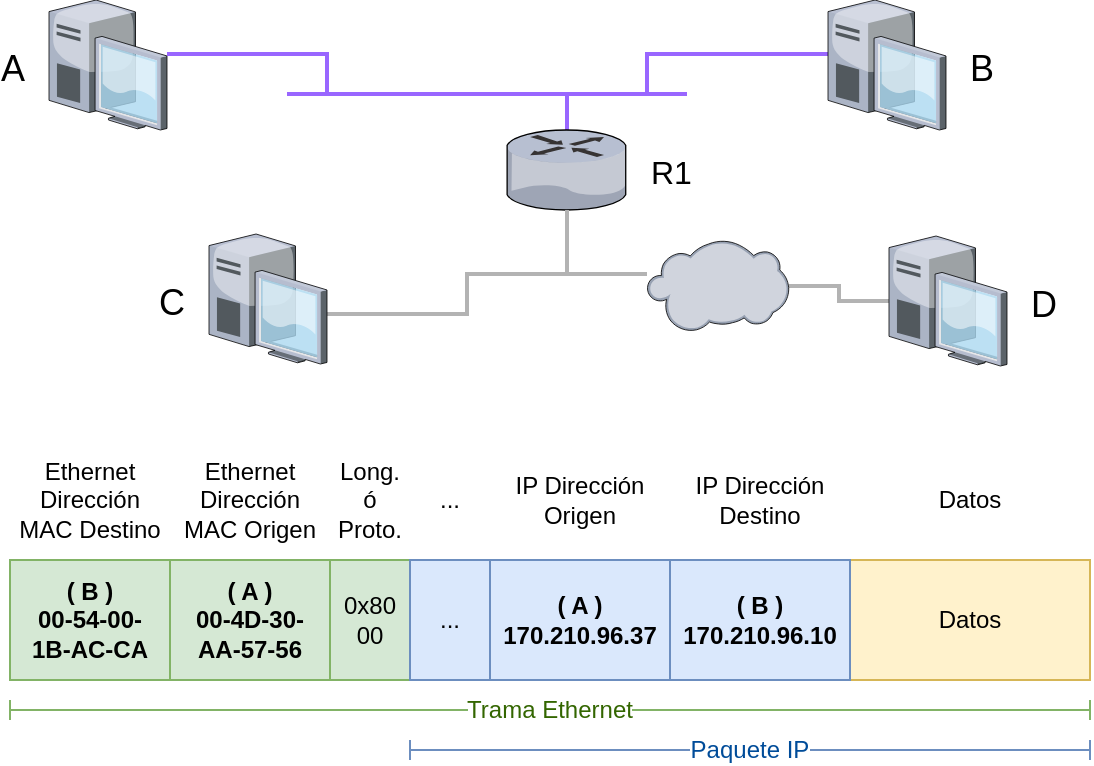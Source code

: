 <mxfile version="10.6.7" type="device"><diagram id="drtKgSX6h3WgcmiItYBs" name="Page-1"><mxGraphModel dx="834" dy="506" grid="1" gridSize="10" guides="1" tooltips="1" connect="1" arrows="1" fold="1" page="1" pageScale="1" pageWidth="827" pageHeight="1169" math="0" shadow="0"><root><mxCell id="0"/><mxCell id="1" parent="0"/><mxCell id="L5EB4eSQIvjw5firJBnQ-23" value="Datos&lt;br&gt;" style="rounded=0;whiteSpace=wrap;html=1;fillColor=#fff2cc;strokeColor=#d6b656;" parent="1" vertex="1"><mxGeometry x="461" y="340" width="120" height="60" as="geometry"/></mxCell><mxCell id="L5EB4eSQIvjw5firJBnQ-1" value="Ethernet&lt;br&gt;Dirección&lt;br&gt;MAC&amp;nbsp;Destino&lt;br&gt;" style="rounded=0;whiteSpace=wrap;html=1;fillColor=none;strokeColor=none;" parent="1" vertex="1"><mxGeometry x="41" y="280" width="80" height="60" as="geometry"/></mxCell><mxCell id="L5EB4eSQIvjw5firJBnQ-4" value="Ethernet&lt;br&gt;Dirección&lt;br&gt;MAC Origen&lt;br&gt;" style="rounded=0;whiteSpace=wrap;html=1;fillColor=none;strokeColor=none;" parent="1" vertex="1"><mxGeometry x="121" y="280" width="80" height="60" as="geometry"/></mxCell><mxCell id="L5EB4eSQIvjw5firJBnQ-5" value="Long.&lt;br&gt;ó&lt;br&gt;Proto.&lt;br&gt;" style="rounded=0;whiteSpace=wrap;html=1;fillColor=none;strokeColor=none;" parent="1" vertex="1"><mxGeometry x="201" y="280" width="40" height="60" as="geometry"/></mxCell><mxCell id="L5EB4eSQIvjw5firJBnQ-6" value="..." style="rounded=0;whiteSpace=wrap;html=1;fillColor=none;strokeColor=none;" parent="1" vertex="1"><mxGeometry x="241" y="280" width="40" height="60" as="geometry"/></mxCell><mxCell id="L5EB4eSQIvjw5firJBnQ-9" value="IP Dirección&lt;br&gt;Origen&lt;br&gt;" style="rounded=0;whiteSpace=wrap;html=1;fillColor=none;strokeColor=none;" parent="1" vertex="1"><mxGeometry x="281" y="280" width="90" height="60" as="geometry"/></mxCell><mxCell id="L5EB4eSQIvjw5firJBnQ-10" value="IP Dirección&lt;br&gt;Destino&lt;br&gt;" style="rounded=0;whiteSpace=wrap;html=1;fillColor=none;strokeColor=none;" parent="1" vertex="1"><mxGeometry x="371" y="280" width="90" height="60" as="geometry"/></mxCell><mxCell id="L5EB4eSQIvjw5firJBnQ-12" value="Datos&lt;br&gt;" style="rounded=0;whiteSpace=wrap;html=1;fillColor=none;strokeColor=none;" parent="1" vertex="1"><mxGeometry x="461" y="280" width="120" height="60" as="geometry"/></mxCell><mxCell id="L5EB4eSQIvjw5firJBnQ-14" value="Paquete IP" style="shape=crossbar;whiteSpace=wrap;rounded=1;fillColor=#dae8fc;strokeColor=#6c8ebf;fontColor=#004C99;labelBackgroundColor=#ffffff;labelBorderColor=none;" parent="1" vertex="1"><mxGeometry x="241" y="430" width="340" height="10" as="geometry"/></mxCell><mxCell id="L5EB4eSQIvjw5firJBnQ-15" value="Trama Ethernet" style="shape=crossbar;whiteSpace=wrap;rounded=1;fillColor=#d5e8d4;strokeColor=#82b366;labelBackgroundColor=#ffffff;spacingLeft=0;spacingRight=0;fontColor=#336600;" parent="1" vertex="1"><mxGeometry x="41" y="410" width="540" height="10" as="geometry"/></mxCell><mxCell id="L5EB4eSQIvjw5firJBnQ-17" value="( B )&lt;br&gt;00-54-00-&lt;br&gt;1B-AC-CA&lt;br&gt;" style="rounded=0;whiteSpace=wrap;html=1;fillColor=#d5e8d4;strokeColor=#82b366;fontStyle=1" parent="1" vertex="1"><mxGeometry x="41" y="340" width="80" height="60" as="geometry"/></mxCell><mxCell id="L5EB4eSQIvjw5firJBnQ-18" value="( A )&lt;br&gt;00-4D-30-&lt;br&gt;AA-57-56&lt;br&gt;" style="rounded=0;whiteSpace=wrap;html=1;fillColor=#d5e8d4;strokeColor=#82b366;fontStyle=1" parent="1" vertex="1"><mxGeometry x="121" y="340" width="80" height="60" as="geometry"/></mxCell><mxCell id="L5EB4eSQIvjw5firJBnQ-19" value="0x80&lt;br&gt;00&lt;br&gt;" style="rounded=0;whiteSpace=wrap;html=1;fillColor=#d5e8d4;strokeColor=#82b366;" parent="1" vertex="1"><mxGeometry x="201" y="340" width="40" height="60" as="geometry"/></mxCell><mxCell id="L5EB4eSQIvjw5firJBnQ-20" value="..." style="rounded=0;whiteSpace=wrap;html=1;fillColor=#dae8fc;strokeColor=#6c8ebf;" parent="1" vertex="1"><mxGeometry x="241" y="340" width="40" height="60" as="geometry"/></mxCell><mxCell id="L5EB4eSQIvjw5firJBnQ-21" value="( A )&lt;br&gt;170.210.96.37&lt;br&gt;" style="rounded=0;whiteSpace=wrap;html=1;fillColor=#dae8fc;strokeColor=#6c8ebf;fontStyle=1" parent="1" vertex="1"><mxGeometry x="281" y="340" width="90" height="60" as="geometry"/></mxCell><mxCell id="L5EB4eSQIvjw5firJBnQ-22" value="( B )&lt;br&gt;170.210.96.10&lt;br&gt;" style="rounded=0;whiteSpace=wrap;html=1;fillColor=#dae8fc;strokeColor=#6c8ebf;fontStyle=1;labelPosition=center;verticalLabelPosition=middle;align=center;verticalAlign=middle;" parent="1" vertex="1"><mxGeometry x="371" y="340" width="90" height="60" as="geometry"/></mxCell><mxCell id="AvQ57XHES08_ybRE8ECf-1" style="edgeStyle=orthogonalEdgeStyle;rounded=0;orthogonalLoop=1;jettySize=auto;html=1;fontColor=#004C99;endArrow=none;endFill=0;strokeWidth=2;strokeColor=#9966FF;" parent="1" source="AvQ57XHES08_ybRE8ECf-2" target="AvQ57XHES08_ybRE8ECf-7" edge="1"><mxGeometry relative="1" as="geometry"><mxPoint x="259.5" y="147" as="targetPoint"/><Array as="points"><mxPoint x="199.5" y="87"/><mxPoint x="199.5" y="107"/><mxPoint x="319.5" y="107"/></Array></mxGeometry></mxCell><mxCell id="AvQ57XHES08_ybRE8ECf-2" value="A" style="verticalLabelPosition=middle;aspect=fixed;verticalAlign=middle;strokeColor=none;align=right;outlineConnect=0;shape=mxgraph.citrix.desktop;labelBackgroundColor=none;fontColor=#000000;fontSize=18;labelPosition=left;spacingRight=10;" parent="1" vertex="1"><mxGeometry x="60.5" y="60" width="59" height="65" as="geometry"/></mxCell><mxCell id="AvQ57XHES08_ybRE8ECf-3" style="edgeStyle=orthogonalEdgeStyle;rounded=0;orthogonalLoop=1;jettySize=auto;html=1;fontColor=#004C99;endArrow=none;endFill=0;strokeWidth=2;strokeColor=#9966FF;" parent="1" source="AvQ57XHES08_ybRE8ECf-4" target="AvQ57XHES08_ybRE8ECf-7" edge="1"><mxGeometry relative="1" as="geometry"><mxPoint x="319.5" y="137" as="targetPoint"/><Array as="points"><mxPoint x="359.5" y="87"/><mxPoint x="359.5" y="107"/><mxPoint x="319.5" y="107"/></Array></mxGeometry></mxCell><mxCell id="AvQ57XHES08_ybRE8ECf-4" value="B" style="verticalLabelPosition=middle;aspect=fixed;verticalAlign=middle;strokeColor=none;align=left;outlineConnect=0;shape=mxgraph.citrix.desktop;labelBackgroundColor=none;fontColor=#000000;fontSize=18;labelPosition=right;spacingLeft=10;" parent="1" vertex="1"><mxGeometry x="450" y="60" width="59" height="65" as="geometry"/></mxCell><mxCell id="AvQ57XHES08_ybRE8ECf-5" value="" style="endArrow=none;html=1;fontColor=#004C99;strokeWidth=2;strokeColor=#9966FF;" parent="1" edge="1"><mxGeometry width="50" height="50" relative="1" as="geometry"><mxPoint x="179.5" y="107" as="sourcePoint"/><mxPoint x="379.5" y="107" as="targetPoint"/></mxGeometry></mxCell><mxCell id="AvQ57XHES08_ybRE8ECf-20" style="edgeStyle=orthogonalEdgeStyle;rounded=0;orthogonalLoop=1;jettySize=auto;html=1;endArrow=none;endFill=0;strokeColor=#B3B3B3;strokeWidth=2;fontSize=16;fontColor=#000000;" parent="1" source="AvQ57XHES08_ybRE8ECf-7" target="AvQ57XHES08_ybRE8ECf-18" edge="1"><mxGeometry relative="1" as="geometry"><Array as="points"><mxPoint x="319.5" y="197"/></Array></mxGeometry></mxCell><mxCell id="AvQ57XHES08_ybRE8ECf-7" value="R1" style="verticalLabelPosition=middle;aspect=fixed;verticalAlign=middle;strokeColor=none;align=left;outlineConnect=0;shape=mxgraph.citrix.router;fillColor=#ffffff;fontSize=16;labelPosition=right;spacingLeft=10;" parent="1" vertex="1"><mxGeometry x="289.5" y="125" width="60" height="40" as="geometry"/></mxCell><mxCell id="AvQ57XHES08_ybRE8ECf-16" style="edgeStyle=orthogonalEdgeStyle;rounded=0;orthogonalLoop=1;jettySize=auto;html=1;endArrow=none;endFill=0;strokeColor=#B3B3B3;strokeWidth=2;fontSize=16;fontColor=#000000;" parent="1" source="AvQ57XHES08_ybRE8ECf-12" target="AvQ57XHES08_ybRE8ECf-7" edge="1"><mxGeometry relative="1" as="geometry"><Array as="points"><mxPoint x="269.5" y="217"/><mxPoint x="269.5" y="197"/><mxPoint x="319.5" y="197"/></Array></mxGeometry></mxCell><mxCell id="AvQ57XHES08_ybRE8ECf-12" value="C" style="verticalLabelPosition=middle;aspect=fixed;verticalAlign=middle;strokeColor=none;align=right;outlineConnect=0;shape=mxgraph.citrix.desktop;labelBackgroundColor=none;fontColor=#000000;fontSize=18;labelPosition=left;spacingRight=10;" parent="1" vertex="1"><mxGeometry x="140.5" y="177" width="59" height="65" as="geometry"/></mxCell><mxCell id="AvQ57XHES08_ybRE8ECf-19" style="edgeStyle=orthogonalEdgeStyle;rounded=0;orthogonalLoop=1;jettySize=auto;html=1;endArrow=none;endFill=0;strokeColor=#B3B3B3;strokeWidth=2;fontSize=16;fontColor=#000000;" parent="1" source="AvQ57XHES08_ybRE8ECf-15" target="AvQ57XHES08_ybRE8ECf-18" edge="1"><mxGeometry relative="1" as="geometry"/></mxCell><mxCell id="AvQ57XHES08_ybRE8ECf-15" value="D" style="verticalLabelPosition=middle;aspect=fixed;verticalAlign=middle;strokeColor=none;align=left;outlineConnect=0;shape=mxgraph.citrix.desktop;labelBackgroundColor=none;fontColor=#000000;fontSize=18;labelPosition=right;spacingLeft=10;" parent="1" vertex="1"><mxGeometry x="480.5" y="178" width="59" height="65" as="geometry"/></mxCell><mxCell id="AvQ57XHES08_ybRE8ECf-18" value="" style="verticalLabelPosition=bottom;aspect=fixed;html=1;verticalAlign=top;strokeColor=none;align=center;outlineConnect=0;shape=mxgraph.citrix.cloud;labelBackgroundColor=none;fontSize=16;fontColor=#000000;" parent="1" vertex="1"><mxGeometry x="359.5" y="180" width="71" height="46" as="geometry"/></mxCell></root></mxGraphModel></diagram></mxfile>